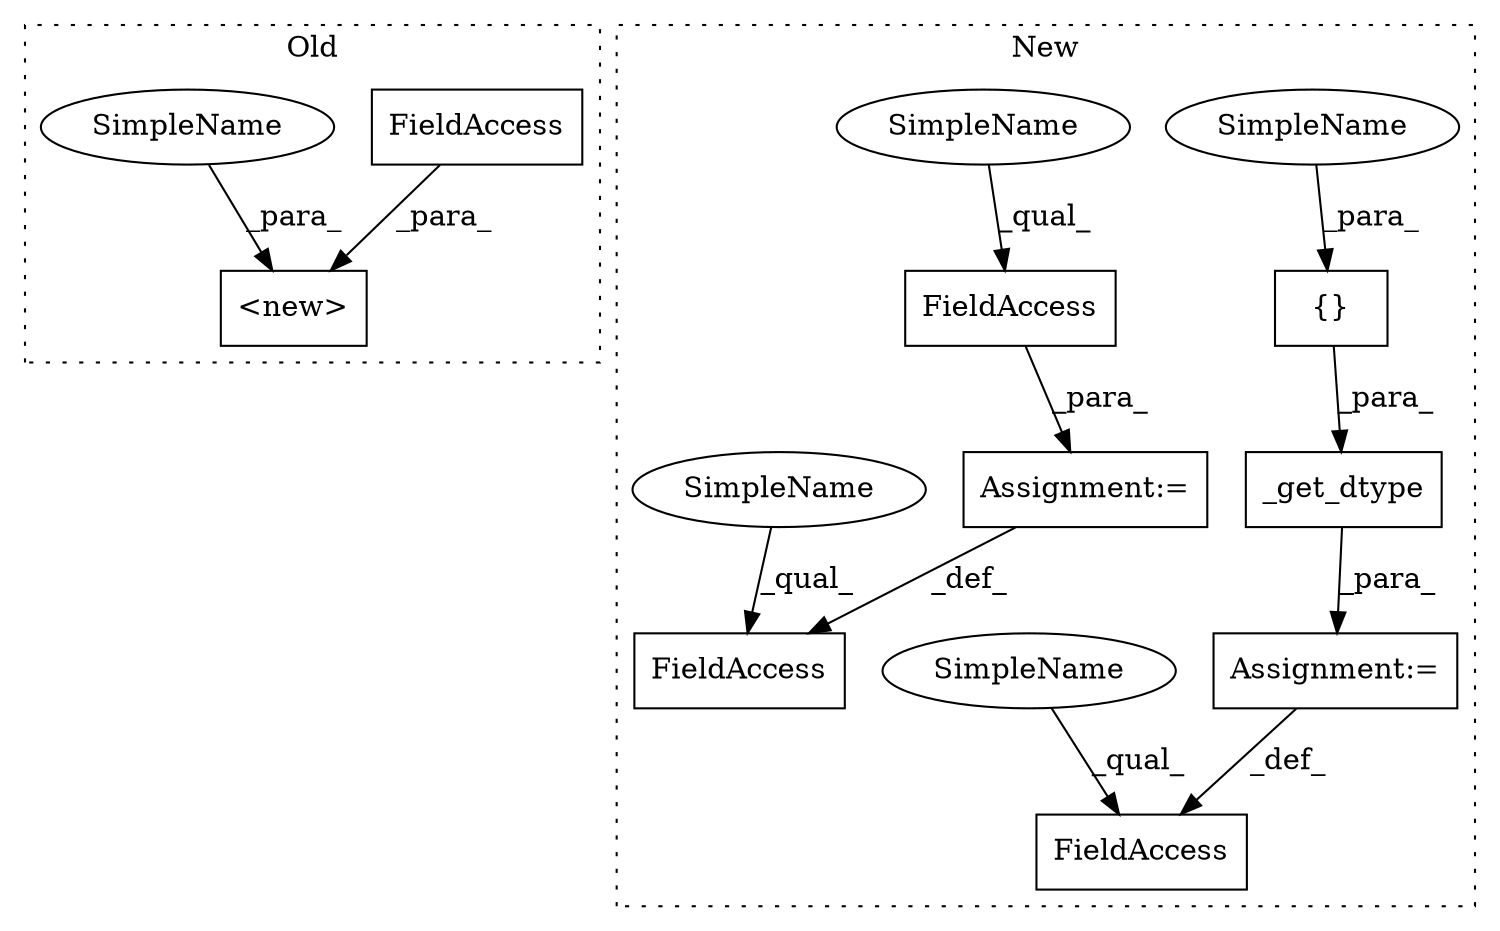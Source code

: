 digraph G {
subgraph cluster0 {
1 [label="<new>" a="46" s="7424,7455" l="6,2" shape="box"];
7 [label="FieldAccess" a="22" s="7430" l="20" shape="box"];
12 [label="SimpleName" a="42" s="7451" l="4" shape="ellipse"];
label = "Old";
style="dotted";
}
subgraph cluster1 {
2 [label="_get_dtype" a="32" s="9628,9651" l="11,1" shape="box"];
3 [label="{}" a="4" s="9648,9650" l="1,1" shape="box"];
4 [label="FieldAccess" a="22" s="9669" l="7" shape="box"];
5 [label="FieldAccess" a="22" s="9617" l="10" shape="box"];
6 [label="FieldAccess" a="22" s="9658" l="10" shape="box"];
8 [label="Assignment:=" a="7" s="9627" l="1" shape="box"];
9 [label="Assignment:=" a="7" s="9668" l="1" shape="box"];
10 [label="SimpleName" a="42" s="9649" l="1" shape="ellipse"];
11 [label="SimpleName" a="42" s="9669" l="1" shape="ellipse"];
13 [label="SimpleName" a="42" s="9617" l="4" shape="ellipse"];
14 [label="SimpleName" a="42" s="9658" l="4" shape="ellipse"];
label = "New";
style="dotted";
}
2 -> 8 [label="_para_"];
3 -> 2 [label="_para_"];
4 -> 9 [label="_para_"];
7 -> 1 [label="_para_"];
8 -> 5 [label="_def_"];
9 -> 6 [label="_def_"];
10 -> 3 [label="_para_"];
11 -> 4 [label="_qual_"];
12 -> 1 [label="_para_"];
13 -> 5 [label="_qual_"];
14 -> 6 [label="_qual_"];
}